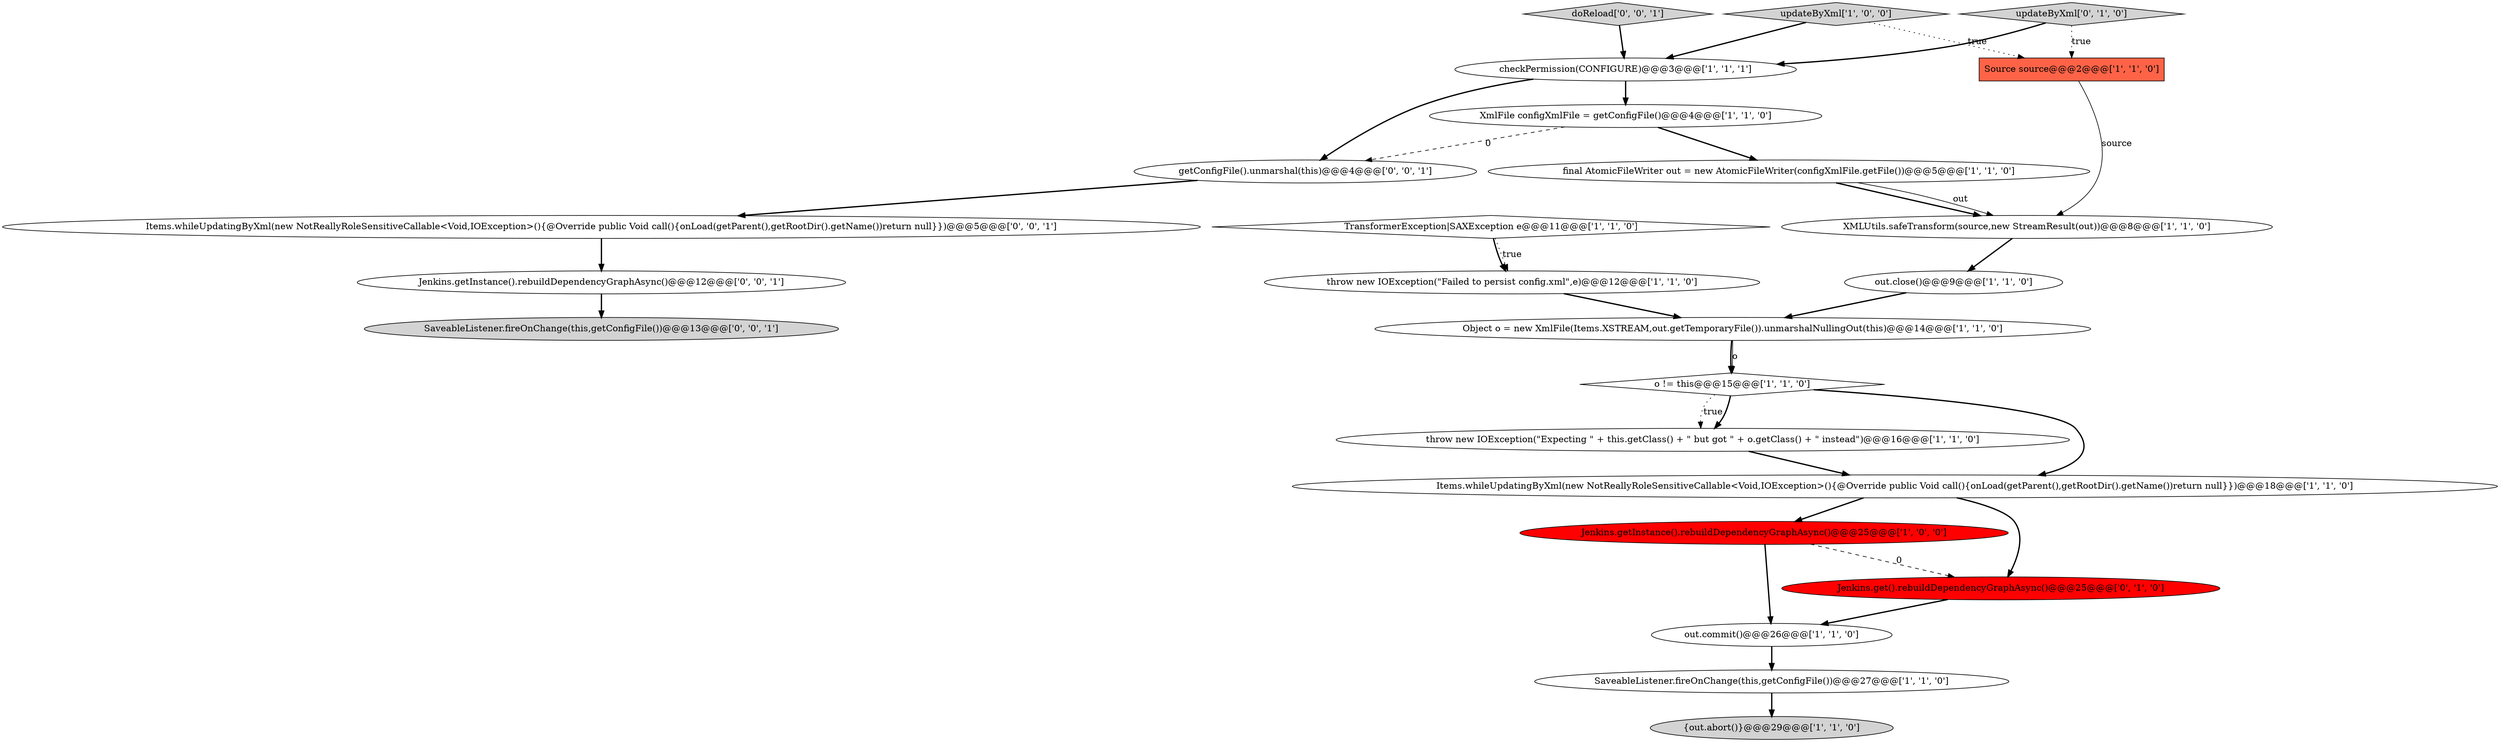 digraph {
9 [style = filled, label = "throw new IOException(\"Expecting \" + this.getClass() + \" but got \" + o.getClass() + \" instead\")@@@16@@@['1', '1', '0']", fillcolor = white, shape = ellipse image = "AAA0AAABBB1BBB"];
17 [style = filled, label = "updateByXml['0', '1', '0']", fillcolor = lightgray, shape = diamond image = "AAA0AAABBB2BBB"];
23 [style = filled, label = "SaveableListener.fireOnChange(this,getConfigFile())@@@13@@@['0', '0', '1']", fillcolor = lightgray, shape = ellipse image = "AAA0AAABBB3BBB"];
22 [style = filled, label = "Items.whileUpdatingByXml(new NotReallyRoleSensitiveCallable<Void,IOException>(){@Override public Void call(){onLoad(getParent(),getRootDir().getName())return null}})@@@5@@@['0', '0', '1']", fillcolor = white, shape = ellipse image = "AAA0AAABBB3BBB"];
14 [style = filled, label = "Jenkins.getInstance().rebuildDependencyGraphAsync()@@@25@@@['1', '0', '0']", fillcolor = red, shape = ellipse image = "AAA1AAABBB1BBB"];
7 [style = filled, label = "out.commit()@@@26@@@['1', '1', '0']", fillcolor = white, shape = ellipse image = "AAA0AAABBB1BBB"];
4 [style = filled, label = "final AtomicFileWriter out = new AtomicFileWriter(configXmlFile.getFile())@@@5@@@['1', '1', '0']", fillcolor = white, shape = ellipse image = "AAA0AAABBB1BBB"];
10 [style = filled, label = "SaveableListener.fireOnChange(this,getConfigFile())@@@27@@@['1', '1', '0']", fillcolor = white, shape = ellipse image = "AAA0AAABBB1BBB"];
15 [style = filled, label = "Object o = new XmlFile(Items.XSTREAM,out.getTemporaryFile()).unmarshalNullingOut(this)@@@14@@@['1', '1', '0']", fillcolor = white, shape = ellipse image = "AAA0AAABBB1BBB"];
1 [style = filled, label = "Source source@@@2@@@['1', '1', '0']", fillcolor = tomato, shape = box image = "AAA0AAABBB1BBB"];
2 [style = filled, label = "updateByXml['1', '0', '0']", fillcolor = lightgray, shape = diamond image = "AAA0AAABBB1BBB"];
0 [style = filled, label = "out.close()@@@9@@@['1', '1', '0']", fillcolor = white, shape = ellipse image = "AAA0AAABBB1BBB"];
8 [style = filled, label = "throw new IOException(\"Failed to persist config.xml\",e)@@@12@@@['1', '1', '0']", fillcolor = white, shape = ellipse image = "AAA0AAABBB1BBB"];
16 [style = filled, label = "o != this@@@15@@@['1', '1', '0']", fillcolor = white, shape = diamond image = "AAA0AAABBB1BBB"];
11 [style = filled, label = "XMLUtils.safeTransform(source,new StreamResult(out))@@@8@@@['1', '1', '0']", fillcolor = white, shape = ellipse image = "AAA0AAABBB1BBB"];
20 [style = filled, label = "getConfigFile().unmarshal(this)@@@4@@@['0', '0', '1']", fillcolor = white, shape = ellipse image = "AAA0AAABBB3BBB"];
19 [style = filled, label = "doReload['0', '0', '1']", fillcolor = lightgray, shape = diamond image = "AAA0AAABBB3BBB"];
5 [style = filled, label = "checkPermission(CONFIGURE)@@@3@@@['1', '1', '1']", fillcolor = white, shape = ellipse image = "AAA0AAABBB1BBB"];
12 [style = filled, label = "XmlFile configXmlFile = getConfigFile()@@@4@@@['1', '1', '0']", fillcolor = white, shape = ellipse image = "AAA0AAABBB1BBB"];
3 [style = filled, label = "{out.abort()}@@@29@@@['1', '1', '0']", fillcolor = lightgray, shape = ellipse image = "AAA0AAABBB1BBB"];
6 [style = filled, label = "Items.whileUpdatingByXml(new NotReallyRoleSensitiveCallable<Void,IOException>(){@Override public Void call(){onLoad(getParent(),getRootDir().getName())return null}})@@@18@@@['1', '1', '0']", fillcolor = white, shape = ellipse image = "AAA0AAABBB1BBB"];
13 [style = filled, label = "TransformerException|SAXException e@@@11@@@['1', '1', '0']", fillcolor = white, shape = diamond image = "AAA0AAABBB1BBB"];
21 [style = filled, label = "Jenkins.getInstance().rebuildDependencyGraphAsync()@@@12@@@['0', '0', '1']", fillcolor = white, shape = ellipse image = "AAA0AAABBB3BBB"];
18 [style = filled, label = "Jenkins.get().rebuildDependencyGraphAsync()@@@25@@@['0', '1', '0']", fillcolor = red, shape = ellipse image = "AAA1AAABBB2BBB"];
17->5 [style = bold, label=""];
16->9 [style = dotted, label="true"];
8->15 [style = bold, label=""];
12->20 [style = dashed, label="0"];
5->20 [style = bold, label=""];
7->10 [style = bold, label=""];
6->18 [style = bold, label=""];
17->1 [style = dotted, label="true"];
16->6 [style = bold, label=""];
22->21 [style = bold, label=""];
10->3 [style = bold, label=""];
15->16 [style = bold, label=""];
0->15 [style = bold, label=""];
9->6 [style = bold, label=""];
14->7 [style = bold, label=""];
20->22 [style = bold, label=""];
6->14 [style = bold, label=""];
19->5 [style = bold, label=""];
11->0 [style = bold, label=""];
12->4 [style = bold, label=""];
1->11 [style = solid, label="source"];
5->12 [style = bold, label=""];
13->8 [style = dotted, label="true"];
2->1 [style = dotted, label="true"];
15->16 [style = solid, label="o"];
14->18 [style = dashed, label="0"];
13->8 [style = bold, label=""];
18->7 [style = bold, label=""];
4->11 [style = bold, label=""];
4->11 [style = solid, label="out"];
16->9 [style = bold, label=""];
2->5 [style = bold, label=""];
21->23 [style = bold, label=""];
}

